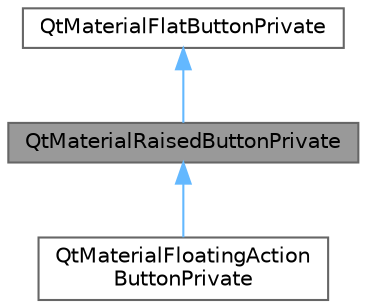 digraph "QtMaterialRaisedButtonPrivate"
{
 // LATEX_PDF_SIZE
  bgcolor="transparent";
  edge [fontname=Helvetica,fontsize=10,labelfontname=Helvetica,labelfontsize=10];
  node [fontname=Helvetica,fontsize=10,shape=box,height=0.2,width=0.4];
  Node1 [id="Node000001",label="QtMaterialRaisedButtonPrivate",height=0.2,width=0.4,color="gray40", fillcolor="grey60", style="filled", fontcolor="black",tooltip="QtMaterialRaisedButton 的私有实现类，管理阴影效果和状态转换"];
  Node2 -> Node1 [id="edge1_Node000001_Node000002",dir="back",color="steelblue1",style="solid",tooltip=" "];
  Node2 [id="Node000002",label="QtMaterialFlatButtonPrivate",height=0.2,width=0.4,color="gray40", fillcolor="white", style="filled",URL="$class_qt_material_flat_button_private.html",tooltip="QtMaterialFlatButton 的私有实现类，管理按钮样式和交互"];
  Node1 -> Node3 [id="edge2_Node000001_Node000003",dir="back",color="steelblue1",style="solid",tooltip=" "];
  Node3 [id="Node000003",label="QtMaterialFloatingAction\lButtonPrivate",height=0.2,width=0.4,color="gray40", fillcolor="white", style="filled",URL="$class_qt_material_floating_action_button_private.html",tooltip="QtMaterialFloatingActionButton 的私有实现类，管理按钮尺寸和位置"];
}
